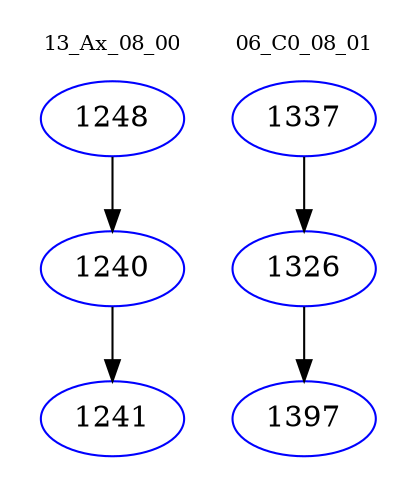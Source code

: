 digraph{
subgraph cluster_0 {
color = white
label = "13_Ax_08_00";
fontsize=10;
T0_1248 [label="1248", color="blue"]
T0_1248 -> T0_1240 [color="black"]
T0_1240 [label="1240", color="blue"]
T0_1240 -> T0_1241 [color="black"]
T0_1241 [label="1241", color="blue"]
}
subgraph cluster_1 {
color = white
label = "06_C0_08_01";
fontsize=10;
T1_1337 [label="1337", color="blue"]
T1_1337 -> T1_1326 [color="black"]
T1_1326 [label="1326", color="blue"]
T1_1326 -> T1_1397 [color="black"]
T1_1397 [label="1397", color="blue"]
}
}
